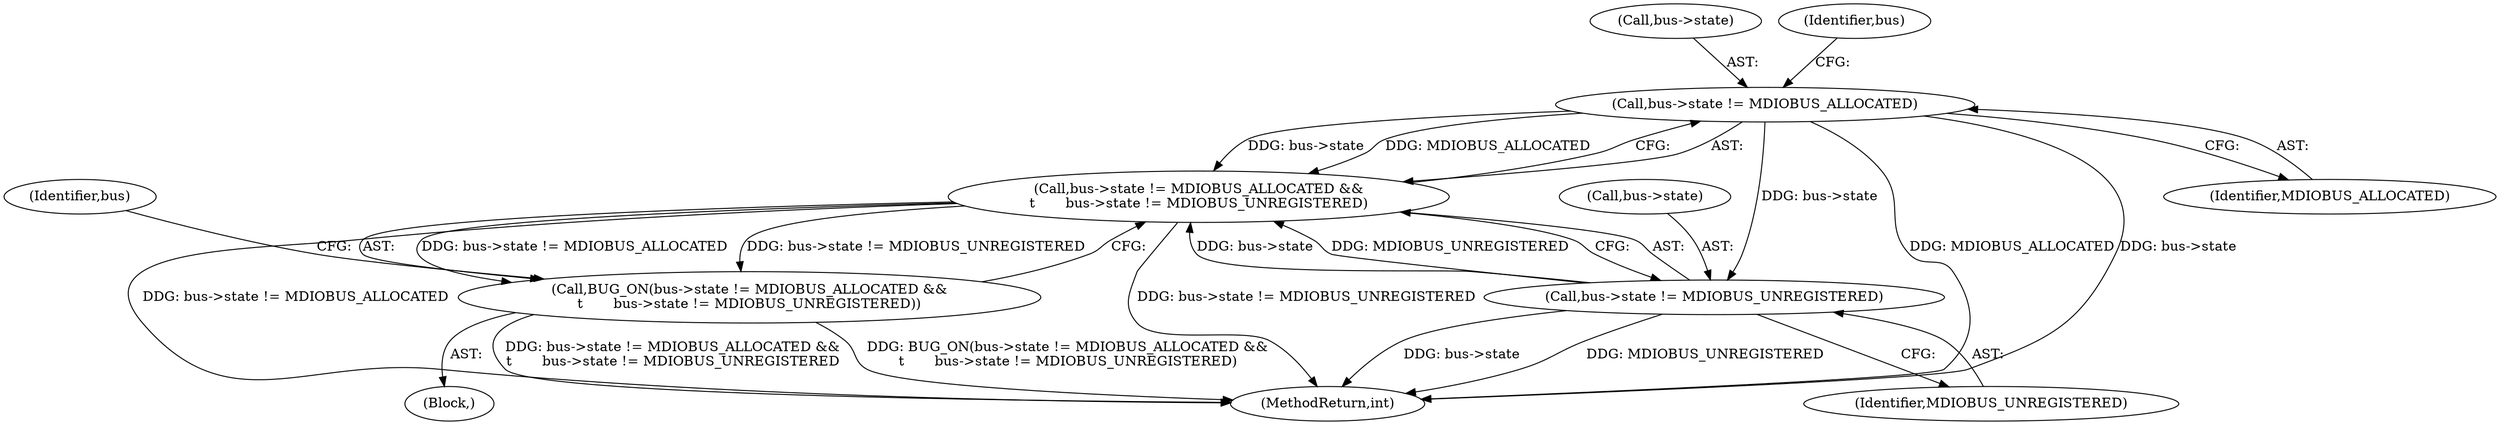 digraph "0_linux_6ff7b060535e87c2ae14dd8548512abfdda528fb@pointer" {
"1000137" [label="(Call,bus->state != MDIOBUS_ALLOCATED)"];
"1000136" [label="(Call,bus->state != MDIOBUS_ALLOCATED &&\n\t       bus->state != MDIOBUS_UNREGISTERED)"];
"1000135" [label="(Call,BUG_ON(bus->state != MDIOBUS_ALLOCATED &&\n\t       bus->state != MDIOBUS_UNREGISTERED))"];
"1000142" [label="(Call,bus->state != MDIOBUS_UNREGISTERED)"];
"1000146" [label="(Identifier,MDIOBUS_UNREGISTERED)"];
"1000141" [label="(Identifier,MDIOBUS_ALLOCATED)"];
"1000105" [label="(Block,)"];
"1000142" [label="(Call,bus->state != MDIOBUS_UNREGISTERED)"];
"1000352" [label="(MethodReturn,int)"];
"1000149" [label="(Identifier,bus)"];
"1000136" [label="(Call,bus->state != MDIOBUS_ALLOCATED &&\n\t       bus->state != MDIOBUS_UNREGISTERED)"];
"1000138" [label="(Call,bus->state)"];
"1000135" [label="(Call,BUG_ON(bus->state != MDIOBUS_ALLOCATED &&\n\t       bus->state != MDIOBUS_UNREGISTERED))"];
"1000143" [label="(Call,bus->state)"];
"1000137" [label="(Call,bus->state != MDIOBUS_ALLOCATED)"];
"1000144" [label="(Identifier,bus)"];
"1000137" -> "1000136"  [label="AST: "];
"1000137" -> "1000141"  [label="CFG: "];
"1000138" -> "1000137"  [label="AST: "];
"1000141" -> "1000137"  [label="AST: "];
"1000144" -> "1000137"  [label="CFG: "];
"1000136" -> "1000137"  [label="CFG: "];
"1000137" -> "1000352"  [label="DDG: MDIOBUS_ALLOCATED"];
"1000137" -> "1000352"  [label="DDG: bus->state"];
"1000137" -> "1000136"  [label="DDG: bus->state"];
"1000137" -> "1000136"  [label="DDG: MDIOBUS_ALLOCATED"];
"1000137" -> "1000142"  [label="DDG: bus->state"];
"1000136" -> "1000135"  [label="AST: "];
"1000136" -> "1000142"  [label="CFG: "];
"1000142" -> "1000136"  [label="AST: "];
"1000135" -> "1000136"  [label="CFG: "];
"1000136" -> "1000352"  [label="DDG: bus->state != MDIOBUS_UNREGISTERED"];
"1000136" -> "1000352"  [label="DDG: bus->state != MDIOBUS_ALLOCATED"];
"1000136" -> "1000135"  [label="DDG: bus->state != MDIOBUS_ALLOCATED"];
"1000136" -> "1000135"  [label="DDG: bus->state != MDIOBUS_UNREGISTERED"];
"1000142" -> "1000136"  [label="DDG: bus->state"];
"1000142" -> "1000136"  [label="DDG: MDIOBUS_UNREGISTERED"];
"1000135" -> "1000105"  [label="AST: "];
"1000149" -> "1000135"  [label="CFG: "];
"1000135" -> "1000352"  [label="DDG: BUG_ON(bus->state != MDIOBUS_ALLOCATED &&\n\t       bus->state != MDIOBUS_UNREGISTERED)"];
"1000135" -> "1000352"  [label="DDG: bus->state != MDIOBUS_ALLOCATED &&\n\t       bus->state != MDIOBUS_UNREGISTERED"];
"1000142" -> "1000146"  [label="CFG: "];
"1000143" -> "1000142"  [label="AST: "];
"1000146" -> "1000142"  [label="AST: "];
"1000142" -> "1000352"  [label="DDG: bus->state"];
"1000142" -> "1000352"  [label="DDG: MDIOBUS_UNREGISTERED"];
}
